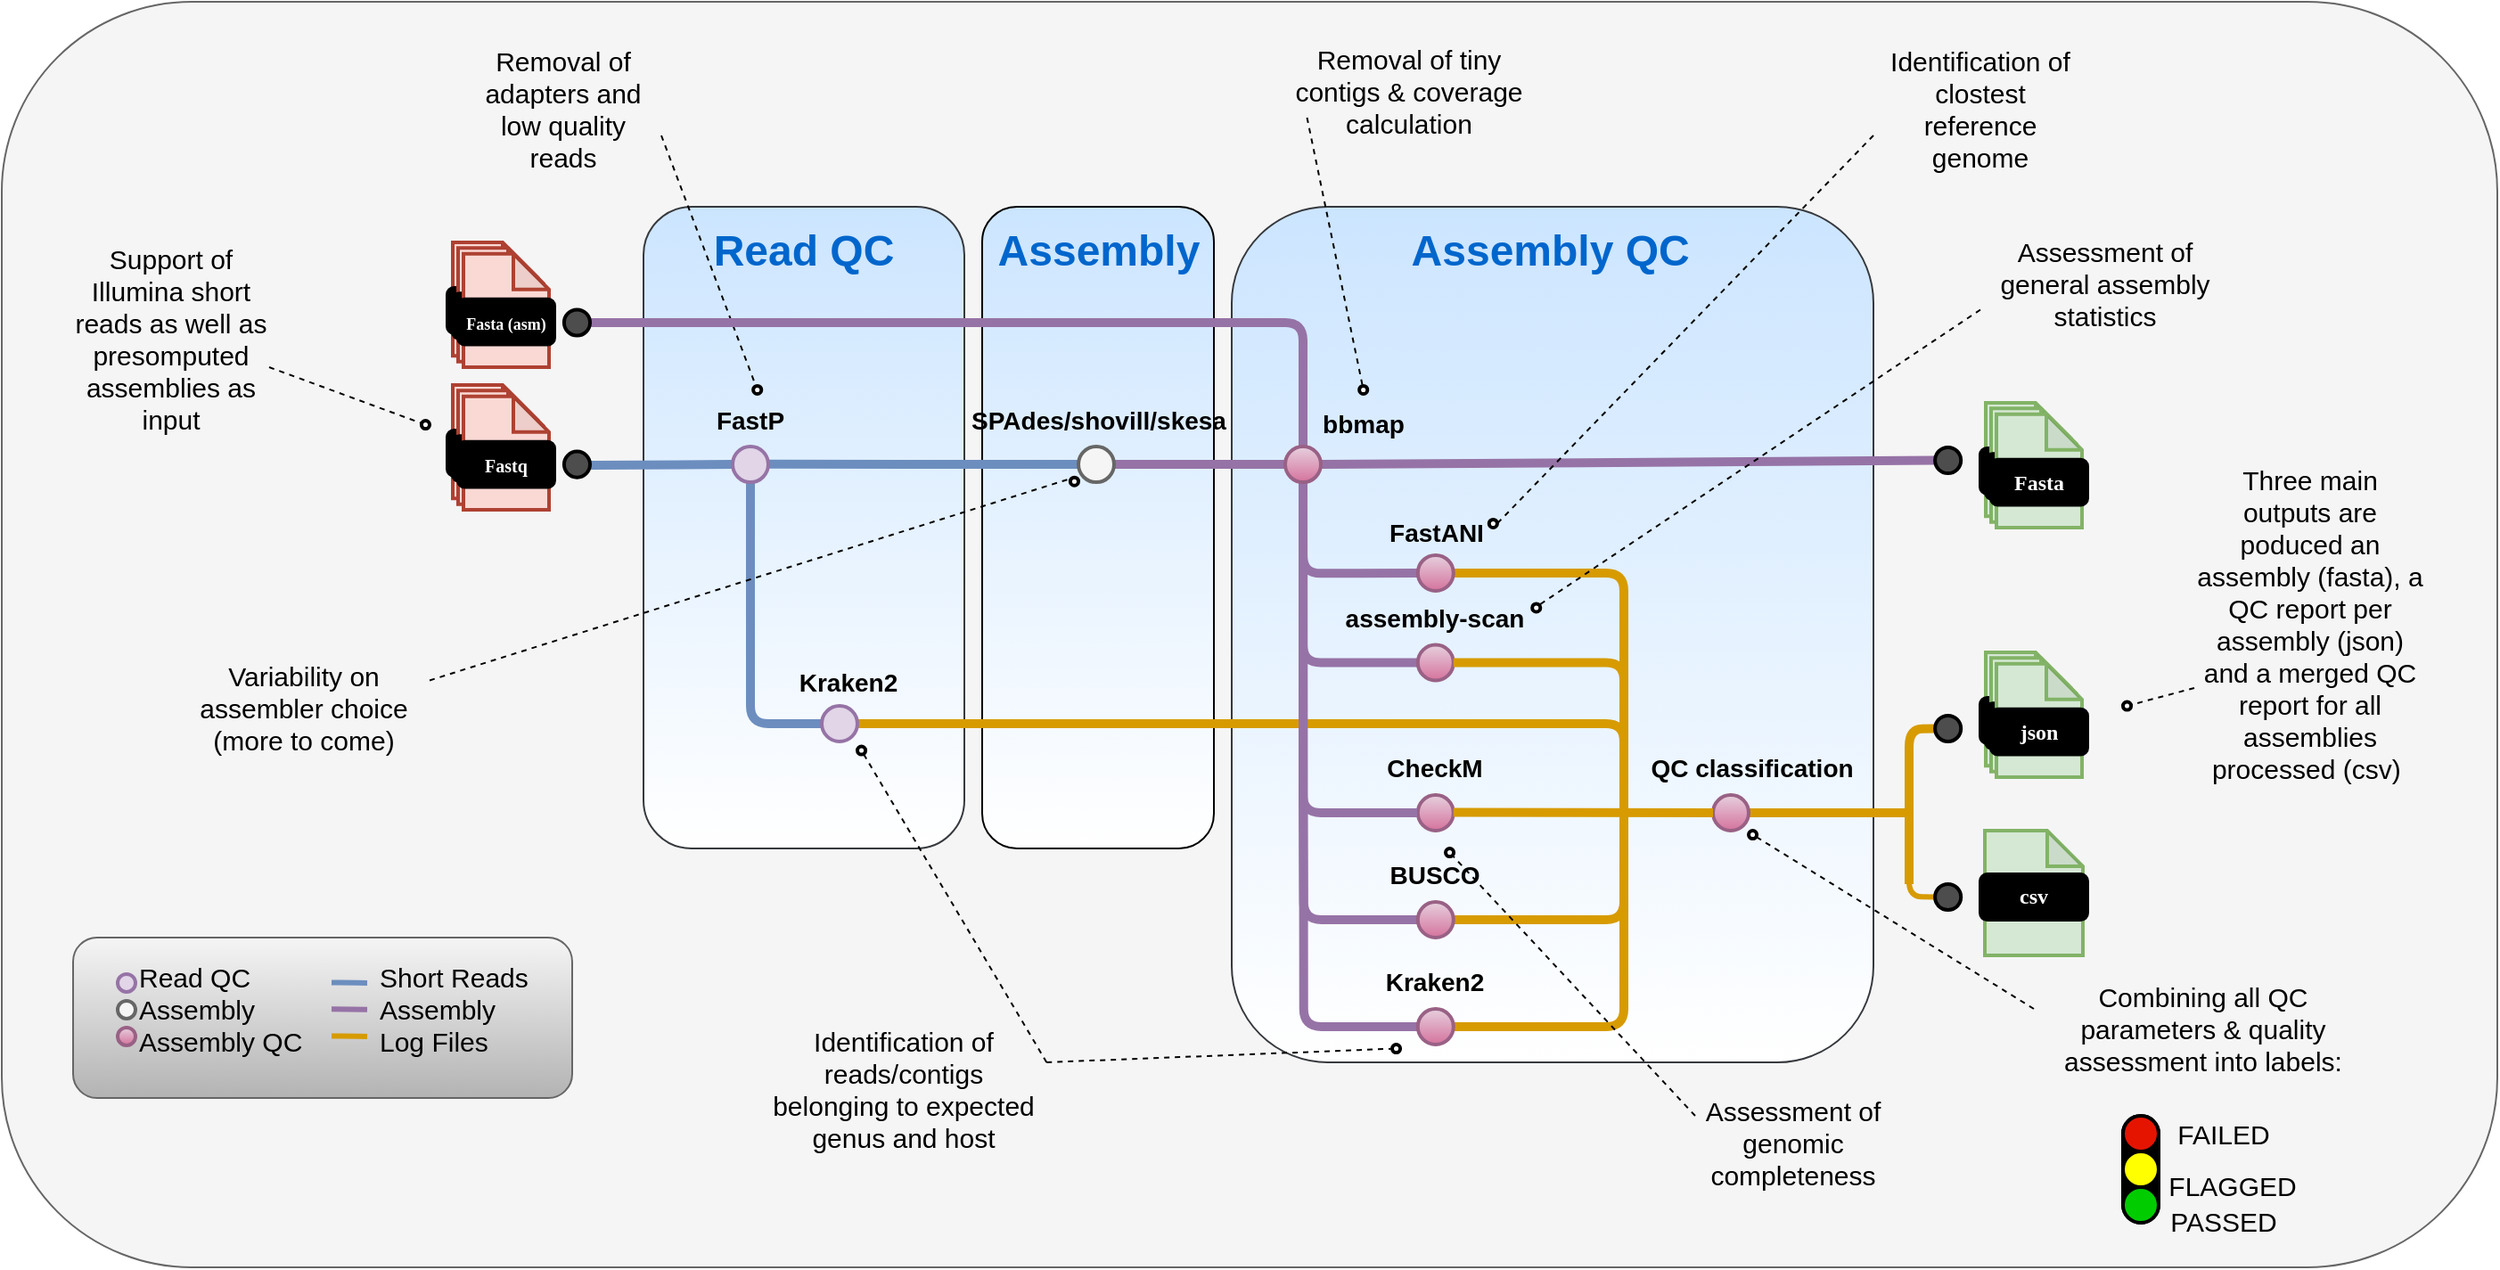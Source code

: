 <mxfile version="24.8.8">
  <diagram name="Seite-1" id="cIDOGWYvVzSzvH49cVRE">
    <mxGraphModel dx="2514" dy="2089" grid="1" gridSize="10" guides="1" tooltips="1" connect="1" arrows="1" fold="1" page="1" pageScale="1" pageWidth="827" pageHeight="1169" math="0" shadow="0">
      <root>
        <mxCell id="0" />
        <mxCell id="1" parent="0" />
        <mxCell id="AjrS4u9YngEpX_1BVrvA-27" value="" style="endArrow=none;html=1;rounded=1;strokeWidth=3;entryX=0.483;entryY=1.009;entryDx=0;entryDy=0;entryPerimeter=0;fillColor=#dae8fc;strokeColor=#6c8ebf;exitX=-0.043;exitY=0.508;exitDx=0;exitDy=0;exitPerimeter=0;" parent="1" edge="1">
          <mxGeometry width="50" height="50" relative="1" as="geometry">
            <mxPoint x="480" y="330" as="sourcePoint" />
            <mxPoint x="419.66" y="250.18" as="targetPoint" />
            <Array as="points">
              <mxPoint x="440" y="330" />
              <mxPoint x="420" y="290" />
              <mxPoint x="420" y="250" />
            </Array>
          </mxGeometry>
        </mxCell>
        <mxCell id="AjrS4u9YngEpX_1BVrvA-295" value="" style="rounded=1;whiteSpace=wrap;html=1;fillColor=#f5f5f5;fontColor=#333333;strokeColor=#666666;" parent="1" vertex="1">
          <mxGeometry x="-210" y="-75" width="1400" height="710" as="geometry" />
        </mxCell>
        <mxCell id="AjrS4u9YngEpX_1BVrvA-300" value="" style="rounded=1;whiteSpace=wrap;html=1;fillColor=#f5f5f5;strokeColor=#666666;gradientColor=#b3b3b3;" parent="1" vertex="1">
          <mxGeometry x="-170" y="450" width="280" height="90" as="geometry" />
        </mxCell>
        <mxCell id="AjrS4u9YngEpX_1BVrvA-301" value="" style="rounded=1;whiteSpace=wrap;html=1;fillColor=#cce5ff;strokeColor=#36393d;gradientColor=#ffffff;" parent="1" vertex="1">
          <mxGeometry x="480" y="40" width="360" height="480" as="geometry" />
        </mxCell>
        <mxCell id="AjrS4u9YngEpX_1BVrvA-302" value="" style="rounded=1;whiteSpace=wrap;html=1;fillColor=#cce5ff;strokeColor=#000000;gradientColor=#ffffff;" parent="1" vertex="1">
          <mxGeometry x="340" y="40" width="130" height="360" as="geometry" />
        </mxCell>
        <mxCell id="AjrS4u9YngEpX_1BVrvA-303" value="" style="rounded=1;whiteSpace=wrap;html=1;fillColor=#cce5ff;strokeColor=#36393d;gradientColor=#ffffff;" parent="1" vertex="1">
          <mxGeometry x="150" y="40" width="180" height="360" as="geometry" />
        </mxCell>
        <mxCell id="AjrS4u9YngEpX_1BVrvA-385" value="" style="endArrow=none;html=1;rounded=1;strokeWidth=5;fillColor=#dae8fc;strokeColor=#6c8ebf;entryX=0;entryY=0.5;entryDx=0;entryDy=0;" parent="1" edge="1">
          <mxGeometry width="50" height="50" relative="1" as="geometry">
            <mxPoint x="120" y="185" as="sourcePoint" />
            <mxPoint x="200" y="184.55" as="targetPoint" />
          </mxGeometry>
        </mxCell>
        <mxCell id="AjrS4u9YngEpX_1BVrvA-386" value="" style="endArrow=none;html=1;rounded=1;strokeWidth=5;entryX=0;entryY=0.5;entryDx=0;entryDy=0;fillColor=#dae8fc;strokeColor=#6c8ebf;" parent="1" target="AjrS4u9YngEpX_1BVrvA-434" edge="1">
          <mxGeometry width="50" height="50" relative="1" as="geometry">
            <mxPoint x="220" y="184.38" as="sourcePoint" />
            <mxPoint x="370.0" y="184.55" as="targetPoint" />
          </mxGeometry>
        </mxCell>
        <mxCell id="AjrS4u9YngEpX_1BVrvA-387" value="" style="endArrow=none;html=1;rounded=1;strokeWidth=5;fillColor=#e1d5e7;strokeColor=#9673a6;entryX=0;entryY=0.5;entryDx=0;entryDy=0;exitX=1;exitY=0.5;exitDx=0;exitDy=0;" parent="1" source="AjrS4u9YngEpX_1BVrvA-434" edge="1">
          <mxGeometry width="50" height="50" relative="1" as="geometry">
            <mxPoint x="390.0" y="190" as="sourcePoint" />
            <mxPoint x="510.0" y="184.55" as="targetPoint" />
            <Array as="points" />
          </mxGeometry>
        </mxCell>
        <mxCell id="AjrS4u9YngEpX_1BVrvA-389" value="&lt;font style=&quot;font-size: 14px;&quot;&gt;FastP&lt;/font&gt;" style="text;html=1;align=center;verticalAlign=middle;whiteSpace=wrap;rounded=0;rotation=0;fontStyle=1;fontSize=14;" parent="1" vertex="1">
          <mxGeometry x="180" y="144.55" width="60" height="30" as="geometry" />
        </mxCell>
        <mxCell id="AjrS4u9YngEpX_1BVrvA-390" value="&lt;font style=&quot;font-size: 14px;&quot;&gt;Kraken2&lt;/font&gt;" style="text;html=1;align=center;verticalAlign=middle;whiteSpace=wrap;rounded=0;rotation=0;fontStyle=1;fontSize=14;" parent="1" vertex="1">
          <mxGeometry x="235" y="292.28" width="60" height="30" as="geometry" />
        </mxCell>
        <mxCell id="AjrS4u9YngEpX_1BVrvA-392" value="&lt;div style=&quot;font-size: 14px;&quot;&gt;&lt;font style=&quot;font-size: 14px;&quot;&gt;SPAdes/&lt;/font&gt;&lt;font style=&quot;font-size: 14px;&quot;&gt;shovill/skesa&lt;/font&gt;&lt;/div&gt;" style="text;html=1;align=center;verticalAlign=middle;whiteSpace=wrap;rounded=0;rotation=0;fontStyle=1;fontSize=14;" parent="1" vertex="1">
          <mxGeometry x="352.5" y="144.55" width="105" height="30" as="geometry" />
        </mxCell>
        <mxCell id="AjrS4u9YngEpX_1BVrvA-397" value="&lt;font style=&quot;font-size: 14px;&quot;&gt;assembly-scan&lt;/font&gt;" style="text;html=1;align=center;verticalAlign=middle;whiteSpace=wrap;rounded=0;fontStyle=1;fontSize=14;" parent="1" vertex="1">
          <mxGeometry x="540.175" y="255.72" width="108.42" height="30" as="geometry" />
        </mxCell>
        <mxCell id="AjrS4u9YngEpX_1BVrvA-398" value="&lt;font style=&quot;font-size: 14px;&quot;&gt;CheckM&lt;/font&gt;" style="text;html=1;align=center;verticalAlign=middle;whiteSpace=wrap;rounded=0;fontStyle=1;fontSize=14;" parent="1" vertex="1">
          <mxGeometry x="564.385" y="340" width="60" height="30" as="geometry" />
        </mxCell>
        <mxCell id="AjrS4u9YngEpX_1BVrvA-400" value="&lt;font style=&quot;font-size: 14px;&quot;&gt;Kraken2&lt;/font&gt;" style="text;html=1;align=center;verticalAlign=middle;whiteSpace=wrap;rounded=0;fontStyle=1;fontSize=14;" parent="1" vertex="1">
          <mxGeometry x="564.385" y="460" width="60" height="30" as="geometry" />
        </mxCell>
        <mxCell id="AjrS4u9YngEpX_1BVrvA-402" value="" style="endArrow=none;html=1;rounded=1;strokeWidth=5;fontSize=16;fillColor=#ffcd28;strokeColor=#d79b00;gradientColor=#ffa500;" parent="1" edge="1">
          <mxGeometry width="50" height="50" relative="1" as="geometry">
            <mxPoint x="700" y="290" as="sourcePoint" />
            <mxPoint x="604.39" y="500" as="targetPoint" />
            <Array as="points">
              <mxPoint x="700" y="500" />
            </Array>
          </mxGeometry>
        </mxCell>
        <mxCell id="AjrS4u9YngEpX_1BVrvA-403" value="" style="endArrow=none;html=1;rounded=1;strokeWidth=5;fontSize=16;fillColor=#ffcd28;strokeColor=#d79b00;gradientColor=#ffa500;" parent="1" edge="1">
          <mxGeometry width="50" height="50" relative="1" as="geometry">
            <mxPoint x="700" y="420" as="sourcePoint" />
            <mxPoint x="604.39" y="440" as="targetPoint" />
            <Array as="points">
              <mxPoint x="700" y="440" />
            </Array>
          </mxGeometry>
        </mxCell>
        <mxCell id="AjrS4u9YngEpX_1BVrvA-406" value="&lt;font style=&quot;font-size: 14px;&quot;&gt;QC classification&lt;/font&gt;" style="text;html=1;align=center;verticalAlign=middle;whiteSpace=wrap;rounded=0;rotation=0;fontStyle=1;fontSize=14;" parent="1" vertex="1">
          <mxGeometry x="702.28" y="340" width="140" height="30" as="geometry" />
        </mxCell>
        <mxCell id="AjrS4u9YngEpX_1BVrvA-414" value="" style="endArrow=none;html=1;rounded=1;strokeWidth=5;fillColor=#ffcd28;strokeColor=#d79b00;gradientColor=#ffa500;" parent="1" source="AjrS4u9YngEpX_1BVrvA-431" edge="1">
          <mxGeometry width="50" height="50" relative="1" as="geometry">
            <mxPoint x="770" y="365.0" as="sourcePoint" />
            <mxPoint x="860" y="380" as="targetPoint" />
          </mxGeometry>
        </mxCell>
        <mxCell id="AjrS4u9YngEpX_1BVrvA-416" value="" style="group;fontSize=13;" parent="1" vertex="1" connectable="0">
          <mxGeometry x="40" y="60" width="70" height="70" as="geometry" />
        </mxCell>
        <mxCell id="AjrS4u9YngEpX_1BVrvA-417" value="" style="shape=note;whiteSpace=wrap;html=1;backgroundOutline=1;darkOpacity=0.05;rounded=1;size=20;strokeWidth=2;fillColor=#fad9d5;strokeColor=#ae4132;" parent="AjrS4u9YngEpX_1BVrvA-416" vertex="1">
          <mxGeometry x="3" width="48" height="63.636" as="geometry" />
        </mxCell>
        <mxCell id="AjrS4u9YngEpX_1BVrvA-418" value="&lt;font data-font-src=&quot;https://fonts.googleapis.com/css?family=Maven+Pro&quot; face=&quot;Maven Pro&quot; color=&quot;#ffffff&quot;&gt;&lt;b&gt;&lt;font style=&quot;font-size: 20px;&quot;&gt;Fastq&lt;/font&gt;&lt;/b&gt;&lt;/font&gt;" style="rounded=1;whiteSpace=wrap;html=1;strokeWidth=2;fillColor=#000000;" parent="AjrS4u9YngEpX_1BVrvA-416" vertex="1">
          <mxGeometry y="25.455" width="54" height="25.455" as="geometry" />
        </mxCell>
        <mxCell id="AjrS4u9YngEpX_1BVrvA-419" value="" style="shape=note;whiteSpace=wrap;html=1;backgroundOutline=1;darkOpacity=0.05;rounded=1;size=20;strokeWidth=2;fillColor=#fad9d5;strokeColor=#ae4132;" parent="AjrS4u9YngEpX_1BVrvA-416" vertex="1">
          <mxGeometry x="6" y="3.182" width="48" height="63.636" as="geometry" />
        </mxCell>
        <mxCell id="AjrS4u9YngEpX_1BVrvA-420" value="&lt;font data-font-src=&quot;https://fonts.googleapis.com/css?family=Maven+Pro&quot; face=&quot;Maven Pro&quot; color=&quot;#ffffff&quot;&gt;&lt;b&gt;&lt;font style=&quot;font-size: 20px;&quot;&gt;Fastq&lt;/font&gt;&lt;/b&gt;&lt;/font&gt;" style="rounded=1;whiteSpace=wrap;html=1;strokeWidth=2;fillColor=#000000;" parent="AjrS4u9YngEpX_1BVrvA-416" vertex="1">
          <mxGeometry x="3" y="28.636" width="54" height="25.455" as="geometry" />
        </mxCell>
        <mxCell id="AjrS4u9YngEpX_1BVrvA-421" value="" style="shape=note;whiteSpace=wrap;html=1;backgroundOutline=1;darkOpacity=0.05;rounded=1;size=20;strokeWidth=2;fillColor=#fad9d5;strokeColor=#ae4132;" parent="AjrS4u9YngEpX_1BVrvA-416" vertex="1">
          <mxGeometry x="9" y="6.364" width="48" height="63.636" as="geometry" />
        </mxCell>
        <mxCell id="AjrS4u9YngEpX_1BVrvA-422" value="&lt;font data-font-src=&quot;https://fonts.googleapis.com/css?family=Maven+Pro&quot; face=&quot;Maven Pro&quot; color=&quot;#ffffff&quot;&gt;&lt;b&gt;&lt;font style=&quot;font-size: 9px;&quot;&gt;Fasta (asm)&lt;/font&gt;&lt;/b&gt;&lt;/font&gt;" style="rounded=1;whiteSpace=wrap;html=1;strokeWidth=2;fillColor=#000000;" parent="AjrS4u9YngEpX_1BVrvA-416" vertex="1">
          <mxGeometry x="6" y="31.818" width="54" height="25.455" as="geometry" />
        </mxCell>
        <mxCell id="AjrS4u9YngEpX_1BVrvA-424" value="" style="endArrow=none;html=1;rounded=1;strokeWidth=5;fontSize=16;fillColor=#ffcd28;strokeColor=#d79b00;gradientColor=#ffa500;" parent="1" source="J0x96L4pLX_jCq6a0jDY-7" edge="1">
          <mxGeometry width="50" height="50" relative="1" as="geometry">
            <mxPoint x="880" y="320.0" as="sourcePoint" />
            <mxPoint x="860" y="420" as="targetPoint" />
            <Array as="points">
              <mxPoint x="860" y="333" />
            </Array>
          </mxGeometry>
        </mxCell>
        <mxCell id="AjrS4u9YngEpX_1BVrvA-426" value="" style="group" parent="1" vertex="1" connectable="0">
          <mxGeometry x="900" y="370" width="90" height="100" as="geometry" />
        </mxCell>
        <mxCell id="AjrS4u9YngEpX_1BVrvA-427" value="" style="shape=note;whiteSpace=wrap;html=1;backgroundOutline=1;darkOpacity=0.05;rounded=1;size=20;strokeWidth=2;fillColor=#d5e8d4;strokeColor=#82b366;" parent="AjrS4u9YngEpX_1BVrvA-426" vertex="1">
          <mxGeometry x="2.5" y="20" width="55" height="70" as="geometry" />
        </mxCell>
        <mxCell id="AjrS4u9YngEpX_1BVrvA-428" value="&lt;font face=&quot;Maven Pro&quot; color=&quot;#ffffff&quot;&gt;&lt;b&gt;csv&lt;/b&gt;&lt;/font&gt;" style="rounded=1;whiteSpace=wrap;html=1;strokeWidth=2;fillColor=#000000;" parent="AjrS4u9YngEpX_1BVrvA-426" vertex="1">
          <mxGeometry y="44.55" width="60" height="25.45" as="geometry" />
        </mxCell>
        <mxCell id="AjrS4u9YngEpX_1BVrvA-434" value="" style="ellipse;whiteSpace=wrap;html=1;aspect=fixed;rounded=1;rotation=0;strokeWidth=2;fillColor=#f5f5f5;strokeColor=#666666;fontColor=#333333;" parent="1" vertex="1">
          <mxGeometry x="394" y="174.55" width="20" height="20" as="geometry" />
        </mxCell>
        <mxCell id="AjrS4u9YngEpX_1BVrvA-435" value="Read QC&lt;div style=&quot;font-size: 15px;&quot;&gt;Assembly&lt;/div&gt;&lt;div style=&quot;font-size: 15px;&quot;&gt;Assembly QC&lt;/div&gt;" style="text;html=1;align=left;verticalAlign=middle;resizable=0;points=[];autosize=1;strokeColor=none;fillColor=none;fontSize=15;" parent="1" vertex="1">
          <mxGeometry x="-135" y="455.45" width="110" height="70" as="geometry" />
        </mxCell>
        <mxCell id="AjrS4u9YngEpX_1BVrvA-436" value="" style="ellipse;whiteSpace=wrap;html=1;aspect=fixed;rounded=1;rotation=0;strokeWidth=2;fillColor=#e1d5e7;strokeColor=#9673a6;" parent="1" vertex="1">
          <mxGeometry x="-145" y="470.45" width="10" height="10" as="geometry" />
        </mxCell>
        <mxCell id="AjrS4u9YngEpX_1BVrvA-437" value="" style="ellipse;whiteSpace=wrap;html=1;aspect=fixed;rounded=1;rotation=0;strokeWidth=2;fillColor=#f5f5f5;strokeColor=#666666;fontColor=#333333;" parent="1" vertex="1">
          <mxGeometry x="-145" y="485.45" width="10" height="10" as="geometry" />
        </mxCell>
        <mxCell id="AjrS4u9YngEpX_1BVrvA-438" value="" style="ellipse;whiteSpace=wrap;html=1;aspect=fixed;rounded=1;rotation=0;strokeWidth=2;fillColor=#e6d0de;strokeColor=#996185;gradientColor=#d5739d;" parent="1" vertex="1">
          <mxGeometry x="-145" y="500.45" width="10" height="10" as="geometry" />
        </mxCell>
        <mxCell id="AjrS4u9YngEpX_1BVrvA-441" value="" style="group;" parent="1" vertex="1" connectable="0">
          <mxGeometry x="40" y="140" width="60" height="70" as="geometry" />
        </mxCell>
        <mxCell id="AjrS4u9YngEpX_1BVrvA-442" value="" style="shape=note;whiteSpace=wrap;html=1;backgroundOutline=1;darkOpacity=0.05;rounded=1;size=20;strokeWidth=2;fillColor=#fad9d5;strokeColor=#ae4132;" parent="AjrS4u9YngEpX_1BVrvA-441" vertex="1">
          <mxGeometry x="3" width="48" height="63.636" as="geometry" />
        </mxCell>
        <mxCell id="AjrS4u9YngEpX_1BVrvA-443" value="&lt;font data-font-src=&quot;https://fonts.googleapis.com/css?family=Maven+Pro&quot; face=&quot;Maven Pro&quot; color=&quot;#ffffff&quot;&gt;&lt;b&gt;&lt;font style=&quot;font-size: 20px;&quot;&gt;Fastq&lt;/font&gt;&lt;/b&gt;&lt;/font&gt;" style="rounded=1;whiteSpace=wrap;html=1;strokeWidth=2;fillColor=#000000;" parent="AjrS4u9YngEpX_1BVrvA-441" vertex="1">
          <mxGeometry y="25.455" width="54" height="25.455" as="geometry" />
        </mxCell>
        <mxCell id="AjrS4u9YngEpX_1BVrvA-444" value="" style="shape=note;whiteSpace=wrap;html=1;backgroundOutline=1;darkOpacity=0.05;rounded=1;size=20;strokeWidth=2;fillColor=#fad9d5;strokeColor=#ae4132;" parent="AjrS4u9YngEpX_1BVrvA-441" vertex="1">
          <mxGeometry x="6" y="3.182" width="48" height="63.636" as="geometry" />
        </mxCell>
        <mxCell id="AjrS4u9YngEpX_1BVrvA-445" value="&lt;font data-font-src=&quot;https://fonts.googleapis.com/css?family=Maven+Pro&quot; face=&quot;Maven Pro&quot; color=&quot;#ffffff&quot;&gt;&lt;b&gt;&lt;font style=&quot;font-size: 20px;&quot;&gt;Fastq&lt;/font&gt;&lt;/b&gt;&lt;/font&gt;" style="rounded=1;whiteSpace=wrap;html=1;strokeWidth=2;fillColor=#000000;" parent="AjrS4u9YngEpX_1BVrvA-441" vertex="1">
          <mxGeometry x="3" y="28.636" width="54" height="25.455" as="geometry" />
        </mxCell>
        <mxCell id="AjrS4u9YngEpX_1BVrvA-446" value="" style="shape=note;whiteSpace=wrap;html=1;backgroundOutline=1;darkOpacity=0.05;rounded=1;size=20;strokeWidth=2;fillColor=#fad9d5;strokeColor=#ae4132;" parent="AjrS4u9YngEpX_1BVrvA-441" vertex="1">
          <mxGeometry x="9" y="6.364" width="48" height="63.636" as="geometry" />
        </mxCell>
        <mxCell id="AjrS4u9YngEpX_1BVrvA-447" value="&lt;font size=&quot;1&quot; face=&quot;Maven Pro&quot; color=&quot;#ffffff&quot;&gt;&lt;b&gt;Fastq&lt;/b&gt;&lt;/font&gt;" style="rounded=1;whiteSpace=wrap;html=1;strokeWidth=2;fillColor=#000000;" parent="AjrS4u9YngEpX_1BVrvA-441" vertex="1">
          <mxGeometry x="6" y="31.818" width="54" height="25.455" as="geometry" />
        </mxCell>
        <mxCell id="AjrS4u9YngEpX_1BVrvA-450" value="" style="group;" parent="1" vertex="1" connectable="0">
          <mxGeometry x="900" y="290" width="60" height="70" as="geometry" />
        </mxCell>
        <mxCell id="AjrS4u9YngEpX_1BVrvA-451" value="" style="shape=note;whiteSpace=wrap;html=1;backgroundOutline=1;darkOpacity=0.05;rounded=1;size=20;strokeWidth=2;fillColor=#d5e8d4;strokeColor=#82b366;" parent="AjrS4u9YngEpX_1BVrvA-450" vertex="1">
          <mxGeometry x="3" width="48" height="63.636" as="geometry" />
        </mxCell>
        <mxCell id="AjrS4u9YngEpX_1BVrvA-452" value="&lt;font data-font-src=&quot;https://fonts.googleapis.com/css?family=Maven+Pro&quot; face=&quot;Maven Pro&quot; color=&quot;#ffffff&quot;&gt;&lt;b&gt;&lt;font style=&quot;font-size: 20px;&quot;&gt;Fastq&lt;/font&gt;&lt;/b&gt;&lt;/font&gt;" style="rounded=1;whiteSpace=wrap;html=1;strokeWidth=2;fillColor=#000000;" parent="AjrS4u9YngEpX_1BVrvA-450" vertex="1">
          <mxGeometry y="25.455" width="54" height="25.455" as="geometry" />
        </mxCell>
        <mxCell id="AjrS4u9YngEpX_1BVrvA-453" value="" style="shape=note;whiteSpace=wrap;html=1;backgroundOutline=1;darkOpacity=0.05;rounded=1;size=20;strokeWidth=2;fillColor=#d5e8d4;strokeColor=#82b366;" parent="AjrS4u9YngEpX_1BVrvA-450" vertex="1">
          <mxGeometry x="6" y="3.182" width="48" height="63.636" as="geometry" />
        </mxCell>
        <mxCell id="AjrS4u9YngEpX_1BVrvA-454" value="&lt;font data-font-src=&quot;https://fonts.googleapis.com/css?family=Maven+Pro&quot; face=&quot;Maven Pro&quot; color=&quot;#ffffff&quot;&gt;&lt;b&gt;&lt;font style=&quot;font-size: 20px;&quot;&gt;Fastq&lt;/font&gt;&lt;/b&gt;&lt;/font&gt;" style="rounded=1;whiteSpace=wrap;html=1;strokeWidth=2;fillColor=#000000;" parent="AjrS4u9YngEpX_1BVrvA-450" vertex="1">
          <mxGeometry x="3" y="28.636" width="54" height="25.455" as="geometry" />
        </mxCell>
        <mxCell id="AjrS4u9YngEpX_1BVrvA-455" value="" style="shape=note;whiteSpace=wrap;html=1;backgroundOutline=1;darkOpacity=0.05;rounded=1;size=20;strokeWidth=2;fillColor=#d5e8d4;strokeColor=#82b366;" parent="AjrS4u9YngEpX_1BVrvA-450" vertex="1">
          <mxGeometry x="9" y="6.364" width="48" height="63.636" as="geometry" />
        </mxCell>
        <mxCell id="AjrS4u9YngEpX_1BVrvA-456" value="&lt;font face=&quot;Maven Pro&quot; color=&quot;#ffffff&quot;&gt;&lt;b&gt;json&lt;/b&gt;&lt;/font&gt;" style="rounded=1;whiteSpace=wrap;html=1;strokeWidth=2;fillColor=#000000;" parent="AjrS4u9YngEpX_1BVrvA-450" vertex="1">
          <mxGeometry x="6" y="31.818" width="54" height="25.455" as="geometry" />
        </mxCell>
        <mxCell id="AjrS4u9YngEpX_1BVrvA-465" value="&lt;font style=&quot;font-size: 24px;&quot; color=&quot;#0066cc&quot;&gt;Read QC&lt;/font&gt;" style="text;html=1;align=center;verticalAlign=middle;whiteSpace=wrap;rounded=0;fontStyle=1;fontSize=16;" parent="1" vertex="1">
          <mxGeometry x="185" y="50" width="110" height="30" as="geometry" />
        </mxCell>
        <mxCell id="AjrS4u9YngEpX_1BVrvA-467" value="&lt;font style=&quot;font-size: 24px;&quot; color=&quot;#0066cc&quot;&gt;Assembly&lt;/font&gt;" style="text;html=1;align=center;verticalAlign=middle;whiteSpace=wrap;rounded=0;fontStyle=1;fontSize=16;" parent="1" vertex="1">
          <mxGeometry x="322.5" y="50" width="165" height="30" as="geometry" />
        </mxCell>
        <mxCell id="AjrS4u9YngEpX_1BVrvA-468" value="&lt;font style=&quot;font-size: 24px;&quot; color=&quot;#0066cc&quot;&gt;&amp;nbsp;Assembly QC&lt;/font&gt;" style="text;html=1;align=center;verticalAlign=middle;whiteSpace=wrap;rounded=0;fontStyle=1;fontSize=16;" parent="1" vertex="1">
          <mxGeometry x="567.5" y="55" width="175" height="20" as="geometry" />
        </mxCell>
        <mxCell id="AjrS4u9YngEpX_1BVrvA-472" value="&lt;font style=&quot;font-size: 14px;&quot;&gt;FastANI&lt;/font&gt;" style="text;html=1;align=center;verticalAlign=middle;whiteSpace=wrap;rounded=0;fontStyle=1;fontSize=14;" parent="1" vertex="1">
          <mxGeometry x="551.58" y="210" width="85.61" height="25.45" as="geometry" />
        </mxCell>
        <mxCell id="AjrS4u9YngEpX_1BVrvA-476" value="" style="endArrow=none;html=1;rounded=1;strokeWidth=5;fontSize=16;entryX=0;entryY=0.5;entryDx=0;entryDy=0;fillColor=#dae8fc;strokeColor=#6c8ebf;exitX=0.5;exitY=1;exitDx=0;exitDy=0;" parent="1" source="AjrS4u9YngEpX_1BVrvA-478" target="AjrS4u9YngEpX_1BVrvA-509" edge="1">
          <mxGeometry width="50" height="50" relative="1" as="geometry">
            <mxPoint x="210" y="234.28" as="sourcePoint" />
            <mxPoint x="250" y="340" as="targetPoint" />
            <Array as="points">
              <mxPoint x="210" y="330" />
            </Array>
          </mxGeometry>
        </mxCell>
        <mxCell id="AjrS4u9YngEpX_1BVrvA-478" value="" style="ellipse;whiteSpace=wrap;html=1;aspect=fixed;rounded=1;rotation=0;strokeWidth=2;fillColor=#e1d5e7;strokeColor=#9673a6;" parent="1" vertex="1">
          <mxGeometry x="200" y="174.55" width="20" height="20" as="geometry" />
        </mxCell>
        <mxCell id="AjrS4u9YngEpX_1BVrvA-479" value="" style="endArrow=none;html=1;rounded=1;strokeWidth=5;fontSize=16;entryX=0;entryY=0.5;entryDx=0;entryDy=0;fillColor=#e1d5e7;strokeColor=#9673a6;" parent="1" edge="1">
          <mxGeometry width="50" height="50" relative="1" as="geometry">
            <mxPoint x="520" y="210" as="sourcePoint" />
            <mxPoint x="584.39" y="295.72" as="targetPoint" />
            <Array as="points">
              <mxPoint x="520" y="295.72" />
            </Array>
          </mxGeometry>
        </mxCell>
        <mxCell id="AjrS4u9YngEpX_1BVrvA-482" value="" style="endArrow=none;html=1;rounded=1;strokeWidth=5;fontSize=16;entryX=0;entryY=0.5;entryDx=0;entryDy=0;fillColor=#e1d5e7;strokeColor=#9673a6;" parent="1" edge="1">
          <mxGeometry width="50" height="50" relative="1" as="geometry">
            <mxPoint x="520" y="370" as="sourcePoint" />
            <mxPoint x="584.39" y="440" as="targetPoint" />
            <Array as="points">
              <mxPoint x="520.39" y="440" />
            </Array>
          </mxGeometry>
        </mxCell>
        <mxCell id="AjrS4u9YngEpX_1BVrvA-484" value="" style="ellipse;whiteSpace=wrap;html=1;aspect=fixed;rounded=1;rotation=0;strokeWidth=2;fillColor=#e6d0de;gradientColor=#d5739d;strokeColor=#996185;" parent="1" vertex="1">
          <mxGeometry x="584.39" y="370" width="20" height="20" as="geometry" />
        </mxCell>
        <mxCell id="AjrS4u9YngEpX_1BVrvA-485" value="" style="ellipse;whiteSpace=wrap;html=1;aspect=fixed;rounded=1;rotation=0;strokeWidth=2;fillColor=#e6d0de;gradientColor=#d5739d;strokeColor=#996185;" parent="1" vertex="1">
          <mxGeometry x="584.39" y="430" width="20" height="20" as="geometry" />
        </mxCell>
        <mxCell id="AjrS4u9YngEpX_1BVrvA-487" value="" style="ellipse;whiteSpace=wrap;html=1;aspect=fixed;rounded=1;rotation=0;strokeWidth=2;fillColor=#e6d0de;gradientColor=#d5739d;strokeColor=#996185;" parent="1" vertex="1">
          <mxGeometry x="584.39" y="285.72" width="20" height="20" as="geometry" />
        </mxCell>
        <mxCell id="AjrS4u9YngEpX_1BVrvA-489" value="" style="endArrow=none;html=1;rounded=1;strokeWidth=5;fontSize=16;entryX=0;entryY=0.5;entryDx=0;entryDy=0;fillColor=#e1d5e7;strokeColor=#9673a6;exitX=0.5;exitY=1.273;exitDx=0;exitDy=0;exitPerimeter=0;" parent="1" edge="1">
          <mxGeometry width="50" height="50" relative="1" as="geometry">
            <mxPoint x="520" y="200.01" as="sourcePoint" />
            <mxPoint x="584.39" y="245.45" as="targetPoint" />
            <Array as="points">
              <mxPoint x="520" y="245.72" />
            </Array>
          </mxGeometry>
        </mxCell>
        <mxCell id="AjrS4u9YngEpX_1BVrvA-491" value="" style="endArrow=none;html=1;rounded=1;strokeWidth=5;fontSize=16;entryX=1;entryY=0.5;entryDx=0;entryDy=0;fillColor=#e1d5e7;strokeColor=#9673a6;exitX=0;exitY=0.5;exitDx=0;exitDy=0;" parent="1" source="J0x96L4pLX_jCq6a0jDY-4" edge="1">
          <mxGeometry width="50" height="50" relative="1" as="geometry">
            <mxPoint x="850" y="183" as="sourcePoint" />
            <mxPoint x="530.0" y="184.55" as="targetPoint" />
            <Array as="points" />
          </mxGeometry>
        </mxCell>
        <mxCell id="AjrS4u9YngEpX_1BVrvA-492" value="" style="endArrow=none;html=1;rounded=1;strokeWidth=5;fontSize=16;fillColor=#ffcd28;strokeColor=#d79b00;gradientColor=#ffa500;" parent="1" edge="1">
          <mxGeometry width="50" height="50" relative="1" as="geometry">
            <mxPoint x="700" y="295.45" as="sourcePoint" />
            <mxPoint x="604.39" y="245.45" as="targetPoint" />
            <Array as="points">
              <mxPoint x="700" y="245.45" />
            </Array>
          </mxGeometry>
        </mxCell>
        <mxCell id="AjrS4u9YngEpX_1BVrvA-493" value="" style="ellipse;whiteSpace=wrap;html=1;aspect=fixed;rounded=1;rotation=0;strokeWidth=2;fillColor=#e6d0de;gradientColor=#d5739d;strokeColor=#996185;fontStyle=1" parent="1" vertex="1">
          <mxGeometry x="584.39" y="235.45" width="20" height="20" as="geometry" />
        </mxCell>
        <mxCell id="AjrS4u9YngEpX_1BVrvA-431" value="" style="ellipse;whiteSpace=wrap;html=1;aspect=fixed;rounded=1;rotation=0;strokeWidth=2;fillColor=#e6d0de;gradientColor=#d5739d;strokeColor=#996185;" parent="1" vertex="1">
          <mxGeometry x="750" y="370" width="20" height="20" as="geometry" />
        </mxCell>
        <mxCell id="AjrS4u9YngEpX_1BVrvA-497" value="" style="endArrow=none;html=1;rounded=1;strokeWidth=5;fontSize=16;fillColor=#ffcd28;strokeColor=#d79b00;gradientColor=#ffa500;" parent="1" edge="1">
          <mxGeometry width="50" height="50" relative="1" as="geometry">
            <mxPoint x="700" y="345.72" as="sourcePoint" />
            <mxPoint x="604.39" y="295.72" as="targetPoint" />
            <Array as="points">
              <mxPoint x="700" y="295.72" />
            </Array>
          </mxGeometry>
        </mxCell>
        <mxCell id="AjrS4u9YngEpX_1BVrvA-498" value="" style="endArrow=none;html=1;rounded=1;strokeWidth=5;entryX=0;entryY=0.5;entryDx=0;entryDy=0;fillColor=#ffcd28;strokeColor=#d79b00;gradientColor=#ffa500;" parent="1" target="AjrS4u9YngEpX_1BVrvA-431" edge="1">
          <mxGeometry width="50" height="50" relative="1" as="geometry">
            <mxPoint x="604.39" y="379.71" as="sourcePoint" />
            <mxPoint x="644.39" y="379.71" as="targetPoint" />
          </mxGeometry>
        </mxCell>
        <mxCell id="AjrS4u9YngEpX_1BVrvA-499" value="" style="group;" parent="1" vertex="1" connectable="0">
          <mxGeometry x="900" y="150" width="60" height="70" as="geometry" />
        </mxCell>
        <mxCell id="AjrS4u9YngEpX_1BVrvA-500" value="" style="shape=note;whiteSpace=wrap;html=1;backgroundOutline=1;darkOpacity=0.05;rounded=1;size=20;strokeWidth=2;fillColor=#d5e8d4;strokeColor=#82b366;" parent="AjrS4u9YngEpX_1BVrvA-499" vertex="1">
          <mxGeometry x="3" width="48" height="63.636" as="geometry" />
        </mxCell>
        <mxCell id="AjrS4u9YngEpX_1BVrvA-501" value="&lt;font data-font-src=&quot;https://fonts.googleapis.com/css?family=Maven+Pro&quot; face=&quot;Maven Pro&quot; color=&quot;#ffffff&quot;&gt;&lt;b&gt;&lt;font style=&quot;font-size: 20px;&quot;&gt;Fastq&lt;/font&gt;&lt;/b&gt;&lt;/font&gt;" style="rounded=1;whiteSpace=wrap;html=1;strokeWidth=2;fillColor=#000000;" parent="AjrS4u9YngEpX_1BVrvA-499" vertex="1">
          <mxGeometry y="25.455" width="54" height="25.455" as="geometry" />
        </mxCell>
        <mxCell id="AjrS4u9YngEpX_1BVrvA-502" value="" style="shape=note;whiteSpace=wrap;html=1;backgroundOutline=1;darkOpacity=0.05;rounded=1;size=20;strokeWidth=2;fillColor=#d5e8d4;strokeColor=#82b366;" parent="AjrS4u9YngEpX_1BVrvA-499" vertex="1">
          <mxGeometry x="6" y="3.182" width="48" height="63.636" as="geometry" />
        </mxCell>
        <mxCell id="AjrS4u9YngEpX_1BVrvA-503" value="&lt;font data-font-src=&quot;https://fonts.googleapis.com/css?family=Maven+Pro&quot; face=&quot;Maven Pro&quot; color=&quot;#ffffff&quot;&gt;&lt;b&gt;&lt;font style=&quot;font-size: 20px;&quot;&gt;Fastq&lt;/font&gt;&lt;/b&gt;&lt;/font&gt;" style="rounded=1;whiteSpace=wrap;html=1;strokeWidth=2;fillColor=#000000;" parent="AjrS4u9YngEpX_1BVrvA-499" vertex="1">
          <mxGeometry x="3" y="28.636" width="54" height="25.455" as="geometry" />
        </mxCell>
        <mxCell id="AjrS4u9YngEpX_1BVrvA-504" value="" style="shape=note;whiteSpace=wrap;html=1;backgroundOutline=1;darkOpacity=0.05;rounded=1;size=20;strokeWidth=2;fillColor=#d5e8d4;strokeColor=#82b366;" parent="AjrS4u9YngEpX_1BVrvA-499" vertex="1">
          <mxGeometry x="9" y="6.364" width="48" height="63.636" as="geometry" />
        </mxCell>
        <mxCell id="AjrS4u9YngEpX_1BVrvA-505" value="&lt;font face=&quot;Maven Pro&quot; color=&quot;#ffffff&quot;&gt;&lt;b&gt;Fasta&lt;/b&gt;&lt;/font&gt;" style="rounded=1;whiteSpace=wrap;html=1;strokeWidth=2;fillColor=#000000;" parent="AjrS4u9YngEpX_1BVrvA-499" vertex="1">
          <mxGeometry x="6" y="31.818" width="54" height="25.455" as="geometry" />
        </mxCell>
        <mxCell id="AjrS4u9YngEpX_1BVrvA-508" value="" style="endArrow=none;html=1;rounded=1;strokeWidth=5;fontSize=16;fillColor=#ffcd28;strokeColor=#d79b00;entryX=1;entryY=0.5;entryDx=0;entryDy=0;gradientColor=#ffa500;" parent="1" edge="1">
          <mxGeometry width="50" height="50" relative="1" as="geometry">
            <mxPoint x="700" y="350.0" as="sourcePoint" />
            <mxPoint x="270" y="330" as="targetPoint" />
            <Array as="points">
              <mxPoint x="700" y="330.0" />
            </Array>
          </mxGeometry>
        </mxCell>
        <mxCell id="AjrS4u9YngEpX_1BVrvA-509" value="" style="ellipse;whiteSpace=wrap;html=1;aspect=fixed;rounded=1;rotation=0;strokeWidth=2;fillColor=#e1d5e7;strokeColor=#9673a6;" parent="1" vertex="1">
          <mxGeometry x="250" y="320" width="20" height="20" as="geometry" />
        </mxCell>
        <mxCell id="AjrS4u9YngEpX_1BVrvA-510" value="&lt;div style=&quot;font-size: 14px;&quot;&gt;bbmap&lt;/div&gt;" style="text;html=1;align=center;verticalAlign=middle;whiteSpace=wrap;rounded=0;rotation=0;fontStyle=1;fontSize=14;" parent="1" vertex="1">
          <mxGeometry x="523.85" y="147.28" width="60" height="30" as="geometry" />
        </mxCell>
        <mxCell id="AjrS4u9YngEpX_1BVrvA-511" value="" style="endArrow=none;dashed=1;html=1;rounded=0;exitX=1;exitY=1;exitDx=0;exitDy=0;" parent="1" source="AjrS4u9YngEpX_1BVrvA-513" target="AjrS4u9YngEpX_1BVrvA-512" edge="1">
          <mxGeometry width="50" height="50" relative="1" as="geometry">
            <mxPoint x="-100" y="120" as="sourcePoint" />
            <mxPoint x="35.45" y="154.55" as="targetPoint" />
          </mxGeometry>
        </mxCell>
        <mxCell id="AjrS4u9YngEpX_1BVrvA-512" value="" style="ellipse;whiteSpace=wrap;html=1;aspect=fixed;rounded=1;rotation=0;strokeWidth=2;" parent="1" vertex="1">
          <mxGeometry x="25.45" y="160" width="4.55" height="4.55" as="geometry" />
        </mxCell>
        <mxCell id="AjrS4u9YngEpX_1BVrvA-513" value="&lt;font style=&quot;font-size: 15px;&quot;&gt;Support of Illumina short reads as well as presomputed assemblies as input&lt;/font&gt;" style="text;html=1;align=center;verticalAlign=middle;whiteSpace=wrap;rounded=0;fontSize=15;" parent="1" vertex="1">
          <mxGeometry x="-170" y="97.72" width="110" height="32.28" as="geometry" />
        </mxCell>
        <mxCell id="AjrS4u9YngEpX_1BVrvA-514" value="" style="endArrow=none;dashed=1;html=1;rounded=0;exitX=1;exitY=0;exitDx=0;exitDy=0;" parent="1" source="AjrS4u9YngEpX_1BVrvA-516" target="AjrS4u9YngEpX_1BVrvA-515" edge="1">
          <mxGeometry width="50" height="50" relative="1" as="geometry">
            <mxPoint x="200" y="550" as="sourcePoint" />
            <mxPoint x="325.45" y="494.55" as="targetPoint" />
          </mxGeometry>
        </mxCell>
        <mxCell id="AjrS4u9YngEpX_1BVrvA-515" value="" style="ellipse;whiteSpace=wrap;html=1;aspect=fixed;rounded=1;rotation=0;strokeWidth=2;" parent="1" vertex="1">
          <mxGeometry x="270" y="342.73" width="4.55" height="4.55" as="geometry" />
        </mxCell>
        <mxCell id="AjrS4u9YngEpX_1BVrvA-516" value="&lt;font style=&quot;font-size: 15px;&quot;&gt;Identification of reads/contigs belonging to expected genus and host&lt;/font&gt;" style="text;html=1;align=center;verticalAlign=middle;whiteSpace=wrap;rounded=0;fontSize=15;" parent="1" vertex="1">
          <mxGeometry x="216.13" y="520" width="160" height="30" as="geometry" />
        </mxCell>
        <mxCell id="AjrS4u9YngEpX_1BVrvA-517" value="" style="endArrow=none;dashed=1;html=1;rounded=0;exitX=1;exitY=0;exitDx=0;exitDy=0;" parent="1" source="AjrS4u9YngEpX_1BVrvA-516" target="AjrS4u9YngEpX_1BVrvA-518" edge="1">
          <mxGeometry width="50" height="50" relative="1" as="geometry">
            <mxPoint x="200" y="550" as="sourcePoint" />
            <mxPoint x="635.45" y="644.55" as="targetPoint" />
          </mxGeometry>
        </mxCell>
        <mxCell id="AjrS4u9YngEpX_1BVrvA-518" value="" style="ellipse;whiteSpace=wrap;html=1;aspect=fixed;rounded=1;rotation=0;strokeWidth=2;" parent="1" vertex="1">
          <mxGeometry x="570" y="510" width="4.55" height="4.55" as="geometry" />
        </mxCell>
        <mxCell id="AjrS4u9YngEpX_1BVrvA-519" value="" style="endArrow=none;dashed=1;html=1;rounded=0;exitX=0;exitY=0;exitDx=0;exitDy=0;" parent="1" source="AjrS4u9YngEpX_1BVrvA-522" target="AjrS4u9YngEpX_1BVrvA-520" edge="1">
          <mxGeometry width="50" height="50" relative="1" as="geometry">
            <mxPoint x="720" y="580" as="sourcePoint" />
            <mxPoint x="665.45" y="534.55" as="targetPoint" />
          </mxGeometry>
        </mxCell>
        <mxCell id="AjrS4u9YngEpX_1BVrvA-520" value="" style="ellipse;whiteSpace=wrap;html=1;aspect=fixed;rounded=1;rotation=0;strokeWidth=2;" parent="1" vertex="1">
          <mxGeometry x="600" y="400" width="4.55" height="4.55" as="geometry" />
        </mxCell>
        <mxCell id="AjrS4u9YngEpX_1BVrvA-521" value="&lt;font style=&quot;font-size: 14px;&quot;&gt;BUSCO&lt;/font&gt;" style="text;html=1;align=center;verticalAlign=middle;whiteSpace=wrap;rounded=0;fontStyle=1;fontSize=14;" parent="1" vertex="1">
          <mxGeometry x="564.385" y="400" width="60" height="30" as="geometry" />
        </mxCell>
        <mxCell id="AjrS4u9YngEpX_1BVrvA-522" value="&lt;font style=&quot;font-size: 15px;&quot;&gt;Assessment of genomic completeness&lt;/font&gt;" style="text;html=1;align=center;verticalAlign=middle;whiteSpace=wrap;rounded=0;fontSize=15;" parent="1" vertex="1">
          <mxGeometry x="740" y="550" width="110" height="30" as="geometry" />
        </mxCell>
        <mxCell id="AjrS4u9YngEpX_1BVrvA-523" value="" style="endArrow=none;dashed=1;html=1;rounded=0;exitX=0.094;exitY=1;exitDx=0;exitDy=0;exitPerimeter=0;" parent="1" source="AjrS4u9YngEpX_1BVrvA-531" target="AjrS4u9YngEpX_1BVrvA-524" edge="1">
          <mxGeometry width="50" height="50" relative="1" as="geometry">
            <mxPoint x="760" as="sourcePoint" />
            <mxPoint x="617.03" y="315.0" as="targetPoint" />
          </mxGeometry>
        </mxCell>
        <mxCell id="AjrS4u9YngEpX_1BVrvA-524" value="" style="ellipse;whiteSpace=wrap;html=1;aspect=fixed;rounded=1;rotation=0;strokeWidth=2;" parent="1" vertex="1">
          <mxGeometry x="551.58" y="140.45" width="4.55" height="4.55" as="geometry" />
        </mxCell>
        <mxCell id="AjrS4u9YngEpX_1BVrvA-525" value="" style="endArrow=none;dashed=1;html=1;rounded=0;exitX=0;exitY=1;exitDx=0;exitDy=0;entryX=1;entryY=0.5;entryDx=0;entryDy=0;" parent="1" source="AjrS4u9YngEpX_1BVrvA-530" target="AjrS4u9YngEpX_1BVrvA-526" edge="1">
          <mxGeometry width="50" height="50" relative="1" as="geometry">
            <mxPoint x="1021.05" y="68.67" as="sourcePoint" />
            <mxPoint x="624" y="250" as="targetPoint" />
          </mxGeometry>
        </mxCell>
        <mxCell id="AjrS4u9YngEpX_1BVrvA-526" value="" style="ellipse;whiteSpace=wrap;html=1;aspect=fixed;rounded=1;rotation=0;strokeWidth=2;" parent="1" vertex="1">
          <mxGeometry x="624.39" y="215.45" width="4.55" height="4.55" as="geometry" />
        </mxCell>
        <mxCell id="AjrS4u9YngEpX_1BVrvA-527" value="" style="endArrow=none;dashed=1;html=1;rounded=0;exitX=0;exitY=0;exitDx=0;exitDy=0;" parent="1" source="AjrS4u9YngEpX_1BVrvA-529" target="AjrS4u9YngEpX_1BVrvA-528" edge="1">
          <mxGeometry width="50" height="50" relative="1" as="geometry">
            <mxPoint x="940" y="560" as="sourcePoint" />
            <mxPoint x="835.45" y="524.55" as="targetPoint" />
          </mxGeometry>
        </mxCell>
        <mxCell id="AjrS4u9YngEpX_1BVrvA-528" value="" style="ellipse;whiteSpace=wrap;html=1;aspect=fixed;rounded=1;rotation=0;strokeWidth=2;" parent="1" vertex="1">
          <mxGeometry x="770" y="390" width="4.55" height="4.55" as="geometry" />
        </mxCell>
        <mxCell id="AjrS4u9YngEpX_1BVrvA-529" value="&lt;div style=&quot;font-size: 15px;&quot;&gt;Combining all QC parameters &amp;amp; quality assessment into labels:&lt;br style=&quot;font-size: 15px;&quot;&gt;&lt;/div&gt;&lt;div style=&quot;font-size: 15px;&quot;&gt;&lt;br style=&quot;font-size: 15px;&quot;&gt;&lt;/div&gt;" style="text;html=1;align=center;verticalAlign=middle;whiteSpace=wrap;rounded=0;fontSize=15;" parent="1" vertex="1">
          <mxGeometry x="930" y="490" width="190" height="40" as="geometry" />
        </mxCell>
        <mxCell id="AjrS4u9YngEpX_1BVrvA-530" value="&lt;font style=&quot;font-size: 15px;&quot;&gt;Identification of clostest reference genome&lt;/font&gt;" style="text;html=1;align=center;verticalAlign=middle;whiteSpace=wrap;rounded=0;fontSize=15;" parent="1" vertex="1">
          <mxGeometry x="840" y="-30" width="120" height="30" as="geometry" />
        </mxCell>
        <mxCell id="AjrS4u9YngEpX_1BVrvA-531" value="&lt;font style=&quot;font-size: 15px;&quot;&gt;Removal of tiny contigs &amp;amp; coverage calculation&lt;/font&gt;" style="text;html=1;align=center;verticalAlign=middle;whiteSpace=wrap;rounded=0;fontSize=15;" parent="1" vertex="1">
          <mxGeometry x="509" y="-40" width="141" height="30" as="geometry" />
        </mxCell>
        <mxCell id="AjrS4u9YngEpX_1BVrvA-533" value="" style="endArrow=none;dashed=1;html=1;rounded=0;exitX=1;exitY=1;exitDx=0;exitDy=0;" parent="1" source="AjrS4u9YngEpX_1BVrvA-535" target="AjrS4u9YngEpX_1BVrvA-534" edge="1">
          <mxGeometry width="50" height="50" relative="1" as="geometry">
            <mxPoint x="280" y="-10" as="sourcePoint" />
            <mxPoint x="277.03" y="315.0" as="targetPoint" />
          </mxGeometry>
        </mxCell>
        <mxCell id="AjrS4u9YngEpX_1BVrvA-534" value="" style="ellipse;whiteSpace=wrap;html=1;aspect=fixed;rounded=1;rotation=0;strokeWidth=2;" parent="1" vertex="1">
          <mxGeometry x="211.58" y="140.45" width="4.55" height="4.55" as="geometry" />
        </mxCell>
        <mxCell id="AjrS4u9YngEpX_1BVrvA-535" value="&lt;font style=&quot;font-size: 15px;&quot;&gt;Removal of adapters and low quality reads&lt;/font&gt;" style="text;html=1;align=center;verticalAlign=middle;whiteSpace=wrap;rounded=0;fontSize=15;" parent="1" vertex="1">
          <mxGeometry x="50" y="-30" width="110" height="30" as="geometry" />
        </mxCell>
        <mxCell id="AjrS4u9YngEpX_1BVrvA-536" value="" style="endArrow=none;dashed=1;html=1;rounded=0;exitX=0;exitY=1;exitDx=0;exitDy=0;exitPerimeter=0;" parent="1" source="AjrS4u9YngEpX_1BVrvA-538" target="AjrS4u9YngEpX_1BVrvA-537" edge="1">
          <mxGeometry width="50" height="50" relative="1" as="geometry">
            <mxPoint x="1310" y="360" as="sourcePoint" />
            <mxPoint x="1015.45" y="459.55" as="targetPoint" />
          </mxGeometry>
        </mxCell>
        <mxCell id="AjrS4u9YngEpX_1BVrvA-537" value="" style="ellipse;whiteSpace=wrap;html=1;aspect=fixed;rounded=1;rotation=0;strokeWidth=2;" parent="1" vertex="1">
          <mxGeometry x="980" y="317.73" width="4.55" height="4.55" as="geometry" />
        </mxCell>
        <mxCell id="AjrS4u9YngEpX_1BVrvA-538" value="&lt;font style=&quot;font-size: 15px;&quot;&gt;Three main outputs are poduced an assembly (fasta), a QC report per assembly (json) and a merged QC report for all assemblies processed (csv)&amp;nbsp;&lt;/font&gt;" style="text;html=1;align=center;verticalAlign=middle;whiteSpace=wrap;rounded=0;fontSize=15;" parent="1" vertex="1">
          <mxGeometry x="1020" y="237.27" width="130" height="72.73" as="geometry" />
        </mxCell>
        <mxCell id="J0x96L4pLX_jCq6a0jDY-2" value="" style="endArrow=none;html=1;rounded=1;strokeWidth=5;fontSize=16;exitX=0.5;exitY=0;exitDx=0;exitDy=0;fillColor=#e1d5e7;strokeColor=#9673a6;entryX=1;entryY=0.5;entryDx=0;entryDy=0;" parent="1" target="J0x96L4pLX_jCq6a0jDY-13" edge="1">
          <mxGeometry width="50" height="50" relative="1" as="geometry">
            <mxPoint x="520" y="212.28" as="sourcePoint" />
            <mxPoint x="120.0" y="102.735" as="targetPoint" />
            <Array as="points">
              <mxPoint x="520" y="105" />
            </Array>
          </mxGeometry>
        </mxCell>
        <mxCell id="J0x96L4pLX_jCq6a0jDY-4" value="" style="ellipse;whiteSpace=wrap;html=1;aspect=fixed;rounded=1;rotation=0;strokeWidth=2;fillColor=#4D4D4D;strokeColor=#000000;" parent="1" vertex="1">
          <mxGeometry x="874.55" y="175" width="14.55" height="14.55" as="geometry" />
        </mxCell>
        <mxCell id="J0x96L4pLX_jCq6a0jDY-7" value="" style="ellipse;whiteSpace=wrap;html=1;aspect=fixed;rounded=1;rotation=0;strokeWidth=2;fillColor=#4D4D4D;strokeColor=#000000;" parent="1" vertex="1">
          <mxGeometry x="874.55" y="325.45" width="14.55" height="14.55" as="geometry" />
        </mxCell>
        <mxCell id="J0x96L4pLX_jCq6a0jDY-10" value="" style="endArrow=none;html=1;rounded=1;strokeWidth=3;fontSize=16;entryX=0;entryY=0.5;entryDx=0;entryDy=0;fillColor=#ffcd28;gradientColor=#ffa500;strokeColor=#d79b00;" parent="1" edge="1">
          <mxGeometry width="50" height="50" relative="1" as="geometry">
            <mxPoint x="860" y="410" as="sourcePoint" />
            <mxPoint x="874.55" y="427.275" as="targetPoint" />
            <Array as="points">
              <mxPoint x="860" y="427" />
            </Array>
          </mxGeometry>
        </mxCell>
        <mxCell id="J0x96L4pLX_jCq6a0jDY-11" value="" style="ellipse;whiteSpace=wrap;html=1;aspect=fixed;rounded=1;rotation=0;strokeWidth=2;fillColor=#4D4D4D;strokeColor=#000000;" parent="1" vertex="1">
          <mxGeometry x="874.55" y="420" width="14.55" height="14.55" as="geometry" />
        </mxCell>
        <mxCell id="J0x96L4pLX_jCq6a0jDY-12" value="" style="ellipse;whiteSpace=wrap;html=1;aspect=fixed;rounded=1;rotation=0;strokeWidth=2;fillColor=#4D4D4D;strokeColor=#000000;" parent="1" vertex="1">
          <mxGeometry x="105.45" y="177.28" width="14.55" height="14.55" as="geometry" />
        </mxCell>
        <mxCell id="J0x96L4pLX_jCq6a0jDY-13" value="" style="ellipse;whiteSpace=wrap;html=1;aspect=fixed;rounded=1;rotation=0;strokeWidth=2;fillColor=#4D4D4D;strokeColor=#000000;" parent="1" vertex="1">
          <mxGeometry x="105.45" y="97.72" width="14.55" height="14.55" as="geometry" />
        </mxCell>
        <mxCell id="ZOSfkZZ6Q9846fgDI81B-23" value="" style="endArrow=none;dashed=1;html=1;rounded=0;exitX=0;exitY=1;exitDx=0;exitDy=0;entryX=1;entryY=0;entryDx=0;entryDy=0;" parent="1" source="ZOSfkZZ6Q9846fgDI81B-25" target="ZOSfkZZ6Q9846fgDI81B-24" edge="1">
          <mxGeometry width="50" height="50" relative="1" as="geometry">
            <mxPoint x="870.08" y="55" as="sourcePoint" />
            <mxPoint x="654.08" y="305" as="targetPoint" />
          </mxGeometry>
        </mxCell>
        <mxCell id="ZOSfkZZ6Q9846fgDI81B-24" value="" style="ellipse;whiteSpace=wrap;html=1;aspect=fixed;rounded=1;rotation=0;strokeWidth=2;" parent="1" vertex="1">
          <mxGeometry x="648.59" y="262.72" width="4.55" height="4.55" as="geometry" />
        </mxCell>
        <mxCell id="ZOSfkZZ6Q9846fgDI81B-25" value="&lt;font style=&quot;font-size: 15px;&quot;&gt;Assessment of general assembly statistics&lt;/font&gt;" style="text;html=1;align=center;verticalAlign=middle;whiteSpace=wrap;rounded=0;fontSize=15;" parent="1" vertex="1">
          <mxGeometry x="900" y="67.73" width="140" height="30" as="geometry" />
        </mxCell>
        <mxCell id="71z2cc4TqB17SHWxZnwA-13" value="" style="rounded=1;whiteSpace=wrap;html=1;strokeWidth=2;arcSize=50;fillColor=#000000;" parent="1" vertex="1">
          <mxGeometry x="980" y="550" width="20" height="60" as="geometry" />
        </mxCell>
        <mxCell id="71z2cc4TqB17SHWxZnwA-14" value="" style="ellipse;whiteSpace=wrap;html=1;aspect=fixed;rounded=1;rotation=0;strokeWidth=2;fillColor=#00CC00;fontColor=#ffffff;strokeColor=#000000;direction=south;" parent="1" vertex="1">
          <mxGeometry x="980" y="590" width="20" height="20" as="geometry" />
        </mxCell>
        <mxCell id="71z2cc4TqB17SHWxZnwA-15" value="" style="ellipse;whiteSpace=wrap;html=1;aspect=fixed;rounded=1;rotation=0;strokeWidth=2;fillColor=#FFFF00;strokeColor=#000000;" parent="1" vertex="1">
          <mxGeometry x="980" y="570" width="20" height="20" as="geometry" />
        </mxCell>
        <mxCell id="71z2cc4TqB17SHWxZnwA-16" value="" style="ellipse;whiteSpace=wrap;html=1;aspect=fixed;rounded=1;rotation=0;strokeWidth=2;fillColor=#e51400;fontColor=#ffffff;strokeColor=#000000;" parent="1" vertex="1">
          <mxGeometry x="980" y="550" width="20" height="20" as="geometry" />
        </mxCell>
        <mxCell id="71z2cc4TqB17SHWxZnwA-20" value="&amp;nbsp;&amp;nbsp; FLAGGED" style="text;html=1;align=center;verticalAlign=middle;whiteSpace=wrap;rounded=0;fontSize=15;" parent="1" vertex="1">
          <mxGeometry x="1000" y="565" width="82.5" height="30" as="geometry" />
        </mxCell>
        <mxCell id="71z2cc4TqB17SHWxZnwA-21" value="&amp;nbsp;&amp;nbsp; PASSED" style="text;html=1;align=center;verticalAlign=middle;whiteSpace=wrap;rounded=0;fontSize=15;" parent="1" vertex="1">
          <mxGeometry x="1000" y="585" width="72.5" height="30" as="geometry" />
        </mxCell>
        <mxCell id="71z2cc4TqB17SHWxZnwA-22" value="&amp;nbsp;FAILED&amp;nbsp; " style="text;html=1;align=center;verticalAlign=middle;whiteSpace=wrap;rounded=0;fontSize=15;" parent="1" vertex="1">
          <mxGeometry x="1000" y="545" width="72.5" height="30" as="geometry" />
        </mxCell>
        <mxCell id="71z2cc4TqB17SHWxZnwA-24" value="" style="endArrow=none;html=1;rounded=1;strokeWidth=3;fillColor=#dae8fc;gradientColor=#7ea6e0;strokeColor=#6c8ebf;fontSize=15;" parent="1" edge="1">
          <mxGeometry width="50" height="50" relative="1" as="geometry">
            <mxPoint x="-25" y="475.22" as="sourcePoint" />
            <mxPoint x="-5" y="475.5" as="targetPoint" />
            <Array as="points">
              <mxPoint x="-15" y="475.36" />
            </Array>
          </mxGeometry>
        </mxCell>
        <mxCell id="71z2cc4TqB17SHWxZnwA-25" value="" style="endArrow=none;html=1;rounded=1;strokeWidth=3;fillColor=#e1d5e7;strokeColor=#9673a6;fontSize=16;" parent="1" edge="1">
          <mxGeometry width="50" height="50" relative="1" as="geometry">
            <mxPoint x="-25" y="490.08" as="sourcePoint" />
            <mxPoint x="-5" y="490.36" as="targetPoint" />
          </mxGeometry>
        </mxCell>
        <mxCell id="71z2cc4TqB17SHWxZnwA-26" value="" style="endArrow=none;html=1;rounded=1;strokeWidth=3;fillColor=#ffe6cc;strokeColor=#d79b00;fontSize=15;" parent="1" edge="1">
          <mxGeometry width="50" height="50" relative="1" as="geometry">
            <mxPoint x="-25" y="505.22" as="sourcePoint" />
            <mxPoint x="-5" y="505.5" as="targetPoint" />
            <Array as="points">
              <mxPoint x="-25" y="505.5" />
              <mxPoint x="-15" y="505.22" />
            </Array>
          </mxGeometry>
        </mxCell>
        <mxCell id="71z2cc4TqB17SHWxZnwA-27" value="&lt;div style=&quot;font-size: 15px;&quot; align=&quot;left&quot;&gt;Short Reads&lt;/div&gt;&lt;div style=&quot;font-size: 15px;&quot; align=&quot;left&quot;&gt;Assembly&lt;/div&gt;&lt;div style=&quot;font-size: 15px;&quot; align=&quot;left&quot;&gt;Log Files&lt;br style=&quot;font-size: 15px;&quot;&gt;&lt;/div&gt;" style="text;html=1;align=left;verticalAlign=middle;whiteSpace=wrap;rounded=0;fontSize=15;" parent="1" vertex="1">
          <mxGeometry y="475.22" width="90" height="30" as="geometry" />
        </mxCell>
        <mxCell id="U-O4vmOPaMwUicfaSWRb-1" value="&lt;font style=&quot;font-size: 15px;&quot;&gt;Variability on assembler choice (more to come)&lt;/font&gt;" style="text;html=1;align=center;verticalAlign=middle;whiteSpace=wrap;rounded=0;fontSize=15;" parent="1" vertex="1">
          <mxGeometry x="-111" y="305.72" width="141" height="30" as="geometry" />
        </mxCell>
        <mxCell id="U-O4vmOPaMwUicfaSWRb-2" value="" style="endArrow=none;dashed=1;html=1;rounded=0;exitX=1;exitY=0;exitDx=0;exitDy=0;entryX=0.5;entryY=0;entryDx=0;entryDy=0;" parent="1" source="U-O4vmOPaMwUicfaSWRb-1" target="U-O4vmOPaMwUicfaSWRb-3" edge="1">
          <mxGeometry width="50" height="50" relative="1" as="geometry">
            <mxPoint x="322.5" y="-1" as="sourcePoint" />
            <mxPoint x="366.5" y="150" as="targetPoint" />
          </mxGeometry>
        </mxCell>
        <mxCell id="U-O4vmOPaMwUicfaSWRb-3" value="" style="ellipse;whiteSpace=wrap;html=1;aspect=fixed;rounded=1;rotation=0;strokeWidth=2;" parent="1" vertex="1">
          <mxGeometry x="389.45" y="191.83" width="4.55" height="4.55" as="geometry" />
        </mxCell>
        <mxCell id="gDuRvbBYZ5hsgJKslFJ1-8" value="" style="endArrow=none;html=1;rounded=1;strokeWidth=5;fontSize=16;entryX=0;entryY=0.5;entryDx=0;entryDy=0;fillColor=#e1d5e7;strokeColor=#9673a6;" parent="1" edge="1">
          <mxGeometry width="50" height="50" relative="1" as="geometry">
            <mxPoint x="520" y="270" as="sourcePoint" />
            <mxPoint x="584" y="380" as="targetPoint" />
            <Array as="points">
              <mxPoint x="520" y="380" />
            </Array>
          </mxGeometry>
        </mxCell>
        <mxCell id="gDuRvbBYZ5hsgJKslFJ1-10" value="" style="endArrow=none;html=1;rounded=1;strokeWidth=5;fontSize=16;entryX=0;entryY=0.5;entryDx=0;entryDy=0;fillColor=#e1d5e7;strokeColor=#9673a6;exitX=0.5;exitY=1;exitDx=0;exitDy=0;" parent="1" edge="1">
          <mxGeometry width="50" height="50" relative="1" as="geometry">
            <mxPoint x="520" y="194.55" as="sourcePoint" />
            <mxPoint x="584.39" y="500" as="targetPoint" />
            <Array as="points">
              <mxPoint x="520.39" y="500" />
            </Array>
          </mxGeometry>
        </mxCell>
        <mxCell id="gDuRvbBYZ5hsgJKslFJ1-11" value="" style="ellipse;whiteSpace=wrap;html=1;aspect=fixed;rounded=1;rotation=0;strokeWidth=2;fillColor=#e6d0de;gradientColor=#d5739d;strokeColor=#996185;" parent="1" vertex="1">
          <mxGeometry x="584.39" y="490" width="20" height="20" as="geometry" />
        </mxCell>
        <mxCell id="gDuRvbBYZ5hsgJKslFJ1-12" value="" style="ellipse;whiteSpace=wrap;html=1;aspect=fixed;rounded=1;rotation=0;strokeWidth=2;fillColor=#e6d0de;strokeColor=#996185;gradientColor=#d5739d;" parent="1" vertex="1">
          <mxGeometry x="510" y="174.55" width="20" height="20" as="geometry" />
        </mxCell>
        <mxCell id="gDuRvbBYZ5hsgJKslFJ1-16" style="edgeStyle=orthogonalEdgeStyle;rounded=0;orthogonalLoop=1;jettySize=auto;html=1;exitX=0.5;exitY=1;exitDx=0;exitDy=0;" parent="1" source="U-O4vmOPaMwUicfaSWRb-1" target="U-O4vmOPaMwUicfaSWRb-1" edge="1">
          <mxGeometry relative="1" as="geometry" />
        </mxCell>
      </root>
    </mxGraphModel>
  </diagram>
</mxfile>
